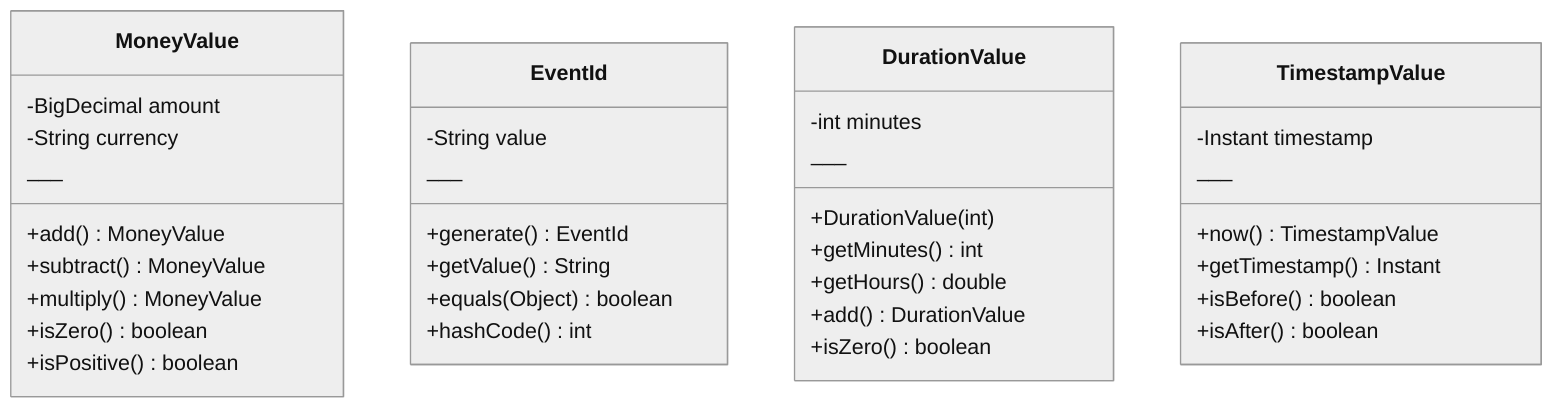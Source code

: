 %%{init: {'theme':'neutral'}}%%
classDiagram
    class MoneyValue {
        -BigDecimal amount
        -String currency
        ___
        +add() MoneyValue
        +subtract() MoneyValue
        +multiply() MoneyValue
        +isZero() boolean
        +isPositive() boolean
    }
    
    class EventId {
        -String value
        ___
        +generate() EventId
        +getValue() String
        +equals(Object) boolean
        +hashCode() int
    }
    
    class DurationValue {
        -int minutes
        ___
        +DurationValue(int)
        +getMinutes() int
        +getHours() double
        +add() DurationValue
        +isZero() boolean
    }
    
    class TimestampValue {
        -Instant timestamp
        ___
        +now() TimestampValue
        +getTimestamp() Instant
        +isBefore() boolean
        +isAfter() boolean
    }